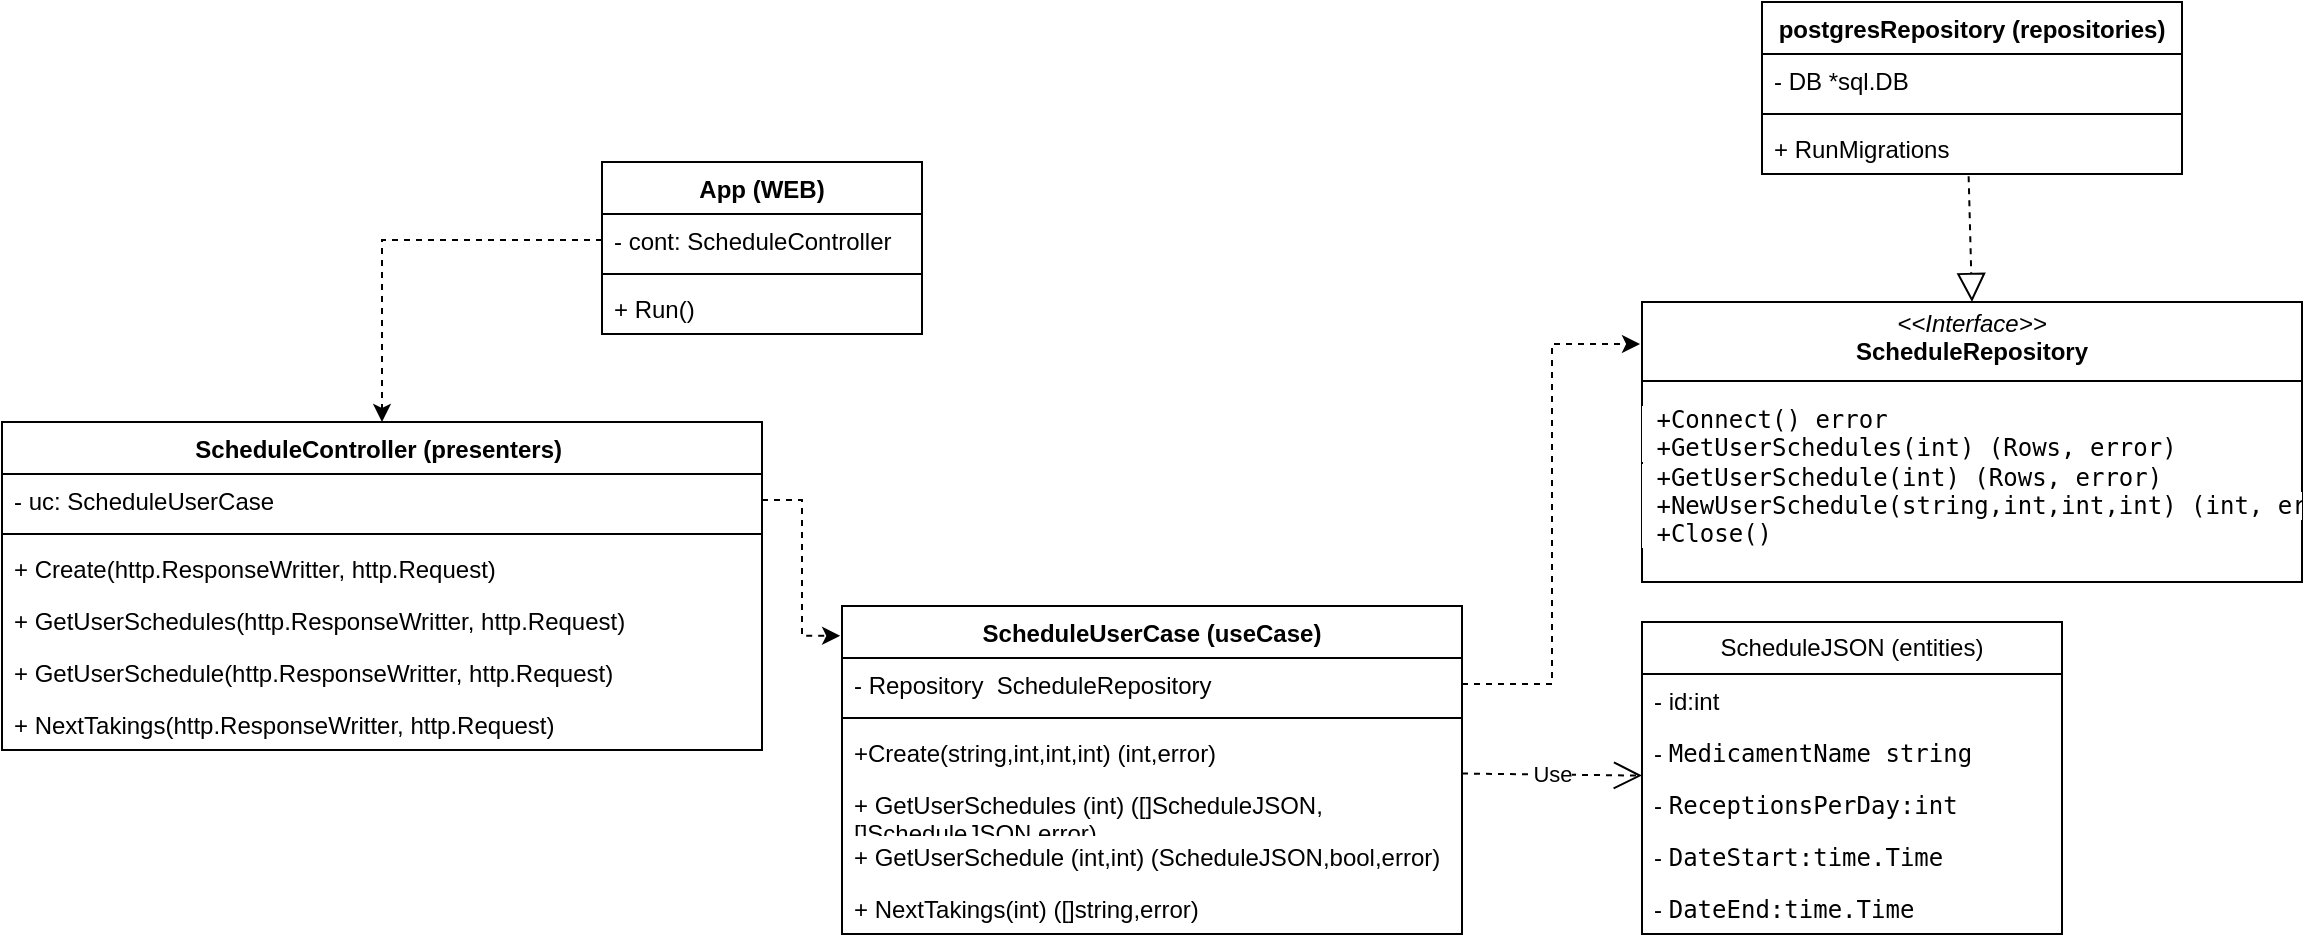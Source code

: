 <mxfile version="26.2.2">
  <diagram id="C5RBs43oDa-KdzZeNtuy" name="Page-1">
    <mxGraphModel dx="2756" dy="1247" grid="1" gridSize="10" guides="1" tooltips="1" connect="1" arrows="1" fold="1" page="1" pageScale="1" pageWidth="827" pageHeight="1169" math="0" shadow="0">
      <root>
        <mxCell id="WIyWlLk6GJQsqaUBKTNV-0" />
        <mxCell id="WIyWlLk6GJQsqaUBKTNV-1" parent="WIyWlLk6GJQsqaUBKTNV-0" />
        <mxCell id="mBVzikVq4SRkZcjjKvhs-25" value="ScheduleJSON (entities)" style="swimlane;fontStyle=0;childLayout=stackLayout;horizontal=1;startSize=26;fillColor=none;horizontalStack=0;resizeParent=1;resizeParentMax=0;resizeLast=0;collapsible=1;marginBottom=0;whiteSpace=wrap;html=1;" parent="WIyWlLk6GJQsqaUBKTNV-1" vertex="1">
          <mxGeometry x="430" y="310" width="210" height="156" as="geometry">
            <mxRectangle x="430" y="310" width="90" height="30" as="alternateBounds" />
          </mxGeometry>
        </mxCell>
        <mxCell id="mBVzikVq4SRkZcjjKvhs-26" value="- id:int" style="text;strokeColor=none;fillColor=none;align=left;verticalAlign=top;spacingLeft=4;spacingRight=4;overflow=hidden;rotatable=0;points=[[0,0.5],[1,0.5]];portConstraint=eastwest;whiteSpace=wrap;html=1;" parent="mBVzikVq4SRkZcjjKvhs-25" vertex="1">
          <mxGeometry y="26" width="210" height="26" as="geometry" />
        </mxCell>
        <mxCell id="mBVzikVq4SRkZcjjKvhs-27" value="-&amp;nbsp;&lt;span&gt;&lt;font&gt;&lt;span style=&quot;font-family: &amp;quot;JetBrains Mono&amp;quot;, monospace;&quot;&gt;MedicamentName   &lt;/span&gt;&lt;span style=&quot;font-family: &amp;quot;JetBrains Mono&amp;quot;, monospace;&quot;&gt;string&lt;/span&gt;&lt;/font&gt;&lt;/span&gt;" style="text;strokeColor=none;fillColor=none;align=left;verticalAlign=top;spacingLeft=4;spacingRight=4;overflow=hidden;rotatable=0;points=[[0,0.5],[1,0.5]];portConstraint=eastwest;whiteSpace=wrap;html=1;" parent="mBVzikVq4SRkZcjjKvhs-25" vertex="1">
          <mxGeometry y="52" width="210" height="26" as="geometry" />
        </mxCell>
        <mxCell id="mBVzikVq4SRkZcjjKvhs-28" value="&lt;span&gt;&lt;font style=&quot;&quot;&gt;&lt;font&gt;&lt;font style=&quot;color: light-dark(rgb(0, 0, 0), rgb(255, 255, 255));&quot;&gt;&lt;font style=&quot;&quot;&gt;-&amp;nbsp;&lt;/font&gt;&lt;span style=&quot;font-family: &amp;quot;JetBrains Mono&amp;quot;, monospace;&quot;&gt;ReceptionsPerDay:&lt;/span&gt;&lt;span style=&quot;font-family: &amp;quot;JetBrains Mono&amp;quot;, monospace;&quot;&gt;&lt;font style=&quot;&quot;&gt;int&lt;/font&gt;&lt;/span&gt;&lt;/font&gt;&lt;/font&gt;&lt;/font&gt;&lt;/span&gt;" style="text;strokeColor=none;fillColor=none;align=left;verticalAlign=top;spacingLeft=4;spacingRight=4;overflow=hidden;rotatable=0;points=[[0,0.5],[1,0.5]];portConstraint=eastwest;whiteSpace=wrap;html=1;" parent="mBVzikVq4SRkZcjjKvhs-25" vertex="1">
          <mxGeometry y="78" width="210" height="26" as="geometry" />
        </mxCell>
        <mxCell id="mBVzikVq4SRkZcjjKvhs-29" value="-&amp;nbsp;&lt;span&gt;&lt;font&gt;&lt;span style=&quot;font-family: &amp;quot;JetBrains Mono&amp;quot;, monospace;&quot;&gt;DateStart:&lt;/span&gt;&lt;span style=&quot;font-family: &amp;quot;JetBrains Mono&amp;quot;, monospace;&quot;&gt;time&lt;/span&gt;&lt;span style=&quot;font-family: &amp;quot;JetBrains Mono&amp;quot;, monospace;&quot;&gt;.&lt;/span&gt;&lt;span style=&quot;font-family: &amp;quot;JetBrains Mono&amp;quot;, monospace;&quot;&gt;Time&lt;/span&gt;&lt;/font&gt;&lt;/span&gt;" style="text;strokeColor=none;fillColor=none;align=left;verticalAlign=top;spacingLeft=4;spacingRight=4;overflow=hidden;rotatable=0;points=[[0,0.5],[1,0.5]];portConstraint=eastwest;whiteSpace=wrap;html=1;" parent="mBVzikVq4SRkZcjjKvhs-25" vertex="1">
          <mxGeometry y="104" width="210" height="26" as="geometry" />
        </mxCell>
        <mxCell id="mBVzikVq4SRkZcjjKvhs-30" value="-&amp;nbsp;&lt;span&gt;&lt;font&gt;&lt;span style=&quot;font-family: &amp;quot;JetBrains Mono&amp;quot;, monospace;&quot;&gt;DateEnd:&lt;/span&gt;&lt;span style=&quot;font-family: &amp;quot;JetBrains Mono&amp;quot;, monospace;&quot;&gt;time&lt;/span&gt;&lt;span style=&quot;font-family: &amp;quot;JetBrains Mono&amp;quot;, monospace;&quot;&gt;.&lt;/span&gt;&lt;span style=&quot;font-family: &amp;quot;JetBrains Mono&amp;quot;, monospace;&quot;&gt;Time&lt;/span&gt;&lt;/font&gt;&lt;/span&gt;" style="text;strokeColor=none;fillColor=none;align=left;verticalAlign=top;spacingLeft=4;spacingRight=4;overflow=hidden;rotatable=0;points=[[0,0.5],[1,0.5]];portConstraint=eastwest;whiteSpace=wrap;html=1;" parent="mBVzikVq4SRkZcjjKvhs-25" vertex="1">
          <mxGeometry y="130" width="210" height="26" as="geometry" />
        </mxCell>
        <mxCell id="mBVzikVq4SRkZcjjKvhs-31" value="&lt;p style=&quot;margin:0px;margin-top:4px;text-align:center;&quot;&gt;&lt;font style=&quot;color: light-dark(rgb(0, 0, 0), rgb(255, 255, 255)); background-color: light-dark(#ffffff, var(--ge-dark-color, #121212));&quot;&gt;&lt;i style=&quot;&quot;&gt;&amp;lt;&amp;lt;Interface&amp;gt;&amp;gt;&lt;/i&gt;&lt;br&gt;&lt;b style=&quot;&quot;&gt;ScheduleRepository&lt;/b&gt;&lt;/font&gt;&lt;/p&gt;&lt;hr Size=&quot;1&quot; style=&quot;border-style:solid;&quot;&gt;&lt;div&gt;&lt;pre style=&quot;font-family: &amp;quot;JetBrains Mono&amp;quot;, monospace;&quot;&gt;&lt;font style=&quot;color: light-dark(rgb(0, 0, 0), rgb(255, 255, 255)); background-color: light-dark(#ffffff, var(--ge-dark-color, #121212));&quot;&gt; +Connect() error&lt;br&gt; +GetUserSchedules(int) (Rows, error)&lt;br&gt; +GetUserSchedule(int) (Rows, error)&lt;br&gt; +NewUserSchedule(string,int,int,int) (int, error)&lt;br&gt; +Close()&lt;/font&gt;&lt;/pre&gt;&lt;/div&gt;" style="verticalAlign=top;align=left;overflow=fill;html=1;whiteSpace=wrap;" parent="WIyWlLk6GJQsqaUBKTNV-1" vertex="1">
          <mxGeometry x="430" y="150" width="330" height="140" as="geometry" />
        </mxCell>
        <mxCell id="mBVzikVq4SRkZcjjKvhs-43" value="ScheduleUserCase (useCase)" style="swimlane;fontStyle=1;align=center;verticalAlign=top;childLayout=stackLayout;horizontal=1;startSize=26;horizontalStack=0;resizeParent=1;resizeParentMax=0;resizeLast=0;collapsible=1;marginBottom=0;whiteSpace=wrap;html=1;" parent="WIyWlLk6GJQsqaUBKTNV-1" vertex="1">
          <mxGeometry x="30" y="302" width="310" height="164" as="geometry">
            <mxRectangle x="30" y="310" width="140" height="30" as="alternateBounds" />
          </mxGeometry>
        </mxCell>
        <mxCell id="mBVzikVq4SRkZcjjKvhs-44" value="- Repository&amp;nbsp; ScheduleRepository" style="text;strokeColor=none;fillColor=none;align=left;verticalAlign=top;spacingLeft=4;spacingRight=4;overflow=hidden;rotatable=0;points=[[0,0.5],[1,0.5]];portConstraint=eastwest;whiteSpace=wrap;html=1;" parent="mBVzikVq4SRkZcjjKvhs-43" vertex="1">
          <mxGeometry y="26" width="310" height="26" as="geometry" />
        </mxCell>
        <mxCell id="mBVzikVq4SRkZcjjKvhs-45" value="" style="line;strokeWidth=1;fillColor=none;align=left;verticalAlign=middle;spacingTop=-1;spacingLeft=3;spacingRight=3;rotatable=0;labelPosition=right;points=[];portConstraint=eastwest;strokeColor=inherit;" parent="mBVzikVq4SRkZcjjKvhs-43" vertex="1">
          <mxGeometry y="52" width="310" height="8" as="geometry" />
        </mxCell>
        <mxCell id="mBVzikVq4SRkZcjjKvhs-48" value="+Create(string,int,int,int) (int,error)" style="text;strokeColor=none;fillColor=none;align=left;verticalAlign=top;spacingLeft=4;spacingRight=4;overflow=hidden;rotatable=0;points=[[0,0.5],[1,0.5]];portConstraint=eastwest;whiteSpace=wrap;html=1;" parent="mBVzikVq4SRkZcjjKvhs-43" vertex="1">
          <mxGeometry y="60" width="310" height="26" as="geometry" />
        </mxCell>
        <mxCell id="mBVzikVq4SRkZcjjKvhs-49" value="+ GetUserSchedules (int) ([]ScheduleJSON,[]ScheduleJSON,error)" style="text;strokeColor=none;fillColor=none;align=left;verticalAlign=top;spacingLeft=4;spacingRight=4;overflow=hidden;rotatable=0;points=[[0,0.5],[1,0.5]];portConstraint=eastwest;whiteSpace=wrap;html=1;" parent="mBVzikVq4SRkZcjjKvhs-43" vertex="1">
          <mxGeometry y="86" width="310" height="26" as="geometry" />
        </mxCell>
        <mxCell id="mBVzikVq4SRkZcjjKvhs-50" style="edgeStyle=orthogonalEdgeStyle;rounded=0;orthogonalLoop=1;jettySize=auto;html=1;exitX=1;exitY=0.5;exitDx=0;exitDy=0;" parent="mBVzikVq4SRkZcjjKvhs-43" source="mBVzikVq4SRkZcjjKvhs-44" target="mBVzikVq4SRkZcjjKvhs-44" edge="1">
          <mxGeometry relative="1" as="geometry" />
        </mxCell>
        <mxCell id="mBVzikVq4SRkZcjjKvhs-53" value="+ GetUserSchedule (int,int) (ScheduleJSON,bool,error)" style="text;strokeColor=none;fillColor=none;align=left;verticalAlign=top;spacingLeft=4;spacingRight=4;overflow=hidden;rotatable=0;points=[[0,0.5],[1,0.5]];portConstraint=eastwest;whiteSpace=wrap;html=1;" parent="mBVzikVq4SRkZcjjKvhs-43" vertex="1">
          <mxGeometry y="112" width="310" height="26" as="geometry" />
        </mxCell>
        <mxCell id="mBVzikVq4SRkZcjjKvhs-60" value="+ NextTakings(int) ([]string,error)" style="text;strokeColor=none;fillColor=none;align=left;verticalAlign=top;spacingLeft=4;spacingRight=4;overflow=hidden;rotatable=0;points=[[0,0.5],[1,0.5]];portConstraint=eastwest;whiteSpace=wrap;html=1;" parent="mBVzikVq4SRkZcjjKvhs-43" vertex="1">
          <mxGeometry y="138" width="310" height="26" as="geometry" />
        </mxCell>
        <mxCell id="mBVzikVq4SRkZcjjKvhs-47" style="edgeStyle=orthogonalEdgeStyle;rounded=0;orthogonalLoop=1;jettySize=auto;html=1;entryX=-0.003;entryY=0.15;entryDx=0;entryDy=0;entryPerimeter=0;dashed=1;" parent="WIyWlLk6GJQsqaUBKTNV-1" source="mBVzikVq4SRkZcjjKvhs-44" target="mBVzikVq4SRkZcjjKvhs-31" edge="1">
          <mxGeometry relative="1" as="geometry" />
        </mxCell>
        <mxCell id="mBVzikVq4SRkZcjjKvhs-59" value="Use" style="endArrow=open;endSize=12;dashed=1;html=1;rounded=0;" parent="WIyWlLk6GJQsqaUBKTNV-1" source="mBVzikVq4SRkZcjjKvhs-43" target="mBVzikVq4SRkZcjjKvhs-25" edge="1">
          <mxGeometry width="160" relative="1" as="geometry">
            <mxPoint x="340" y="320" as="sourcePoint" />
            <mxPoint x="430" y="320" as="targetPoint" />
          </mxGeometry>
        </mxCell>
        <mxCell id="mBVzikVq4SRkZcjjKvhs-61" value="postgresRepository (repositories)" style="swimlane;fontStyle=1;align=center;verticalAlign=top;childLayout=stackLayout;horizontal=1;startSize=26;horizontalStack=0;resizeParent=1;resizeParentMax=0;resizeLast=0;collapsible=1;marginBottom=0;whiteSpace=wrap;html=1;" parent="WIyWlLk6GJQsqaUBKTNV-1" vertex="1">
          <mxGeometry x="490" width="210" height="86" as="geometry" />
        </mxCell>
        <mxCell id="mBVzikVq4SRkZcjjKvhs-62" value="- DB *sql.DB" style="text;strokeColor=none;fillColor=none;align=left;verticalAlign=top;spacingLeft=4;spacingRight=4;overflow=hidden;rotatable=0;points=[[0,0.5],[1,0.5]];portConstraint=eastwest;whiteSpace=wrap;html=1;" parent="mBVzikVq4SRkZcjjKvhs-61" vertex="1">
          <mxGeometry y="26" width="210" height="26" as="geometry" />
        </mxCell>
        <mxCell id="mBVzikVq4SRkZcjjKvhs-63" value="" style="line;strokeWidth=1;fillColor=none;align=left;verticalAlign=middle;spacingTop=-1;spacingLeft=3;spacingRight=3;rotatable=0;labelPosition=right;points=[];portConstraint=eastwest;strokeColor=inherit;" parent="mBVzikVq4SRkZcjjKvhs-61" vertex="1">
          <mxGeometry y="52" width="210" height="8" as="geometry" />
        </mxCell>
        <mxCell id="mBVzikVq4SRkZcjjKvhs-64" value="+ RunMigrations" style="text;strokeColor=none;fillColor=none;align=left;verticalAlign=top;spacingLeft=4;spacingRight=4;overflow=hidden;rotatable=0;points=[[0,0.5],[1,0.5]];portConstraint=eastwest;whiteSpace=wrap;html=1;" parent="mBVzikVq4SRkZcjjKvhs-61" vertex="1">
          <mxGeometry y="60" width="210" height="26" as="geometry" />
        </mxCell>
        <mxCell id="mBVzikVq4SRkZcjjKvhs-65" value="" style="endArrow=block;dashed=1;endFill=0;endSize=12;html=1;rounded=0;exitX=0.492;exitY=1.044;exitDx=0;exitDy=0;exitPerimeter=0;entryX=0.5;entryY=0;entryDx=0;entryDy=0;" parent="WIyWlLk6GJQsqaUBKTNV-1" source="mBVzikVq4SRkZcjjKvhs-64" target="mBVzikVq4SRkZcjjKvhs-31" edge="1">
          <mxGeometry width="160" relative="1" as="geometry">
            <mxPoint x="490" y="40" as="sourcePoint" />
            <mxPoint x="650" y="40" as="targetPoint" />
          </mxGeometry>
        </mxCell>
        <mxCell id="mBVzikVq4SRkZcjjKvhs-66" value="ScheduleController (presenters)&amp;nbsp;" style="swimlane;fontStyle=1;align=center;verticalAlign=top;childLayout=stackLayout;horizontal=1;startSize=26;horizontalStack=0;resizeParent=1;resizeParentMax=0;resizeLast=0;collapsible=1;marginBottom=0;whiteSpace=wrap;html=1;" parent="WIyWlLk6GJQsqaUBKTNV-1" vertex="1">
          <mxGeometry x="-390" y="210" width="380" height="164" as="geometry" />
        </mxCell>
        <mxCell id="mBVzikVq4SRkZcjjKvhs-67" value="- uc: ScheduleUserCase" style="text;strokeColor=none;fillColor=none;align=left;verticalAlign=top;spacingLeft=4;spacingRight=4;overflow=hidden;rotatable=0;points=[[0,0.5],[1,0.5]];portConstraint=eastwest;whiteSpace=wrap;html=1;" parent="mBVzikVq4SRkZcjjKvhs-66" vertex="1">
          <mxGeometry y="26" width="380" height="26" as="geometry" />
        </mxCell>
        <mxCell id="mBVzikVq4SRkZcjjKvhs-68" value="" style="line;strokeWidth=1;fillColor=none;align=left;verticalAlign=middle;spacingTop=-1;spacingLeft=3;spacingRight=3;rotatable=0;labelPosition=right;points=[];portConstraint=eastwest;strokeColor=inherit;" parent="mBVzikVq4SRkZcjjKvhs-66" vertex="1">
          <mxGeometry y="52" width="380" height="8" as="geometry" />
        </mxCell>
        <mxCell id="mBVzikVq4SRkZcjjKvhs-69" value="+ Create(http.ResponseWritter, http.Request)" style="text;strokeColor=none;fillColor=none;align=left;verticalAlign=top;spacingLeft=4;spacingRight=4;overflow=hidden;rotatable=0;points=[[0,0.5],[1,0.5]];portConstraint=eastwest;whiteSpace=wrap;html=1;" parent="mBVzikVq4SRkZcjjKvhs-66" vertex="1">
          <mxGeometry y="60" width="380" height="26" as="geometry" />
        </mxCell>
        <mxCell id="mBVzikVq4SRkZcjjKvhs-71" value="&lt;font&gt;+&amp;nbsp;&lt;font style=&quot;&quot; face=&quot;Helvetica&quot;&gt;GetUserSchedules&lt;/font&gt;&lt;span style=&quot;background-color: transparent;&quot;&gt;(http.ResponseWritter, http.Request)&lt;/span&gt;&lt;/font&gt;" style="text;strokeColor=none;fillColor=none;align=left;verticalAlign=top;spacingLeft=4;spacingRight=4;overflow=hidden;rotatable=0;points=[[0,0.5],[1,0.5]];portConstraint=eastwest;whiteSpace=wrap;html=1;" parent="mBVzikVq4SRkZcjjKvhs-66" vertex="1">
          <mxGeometry y="86" width="380" height="26" as="geometry" />
        </mxCell>
        <mxCell id="mBVzikVq4SRkZcjjKvhs-73" value="&lt;font style=&quot;color: rgb(0, 0, 0);&quot;&gt;+&amp;nbsp;&lt;font style=&quot;&quot; face=&quot;Helvetica&quot;&gt;GetUserSchedule&lt;/font&gt;&lt;span style=&quot;background-color: transparent;&quot;&gt;(http.ResponseWritter, http.Request)&lt;/span&gt;&lt;/font&gt;" style="text;strokeColor=none;fillColor=none;align=left;verticalAlign=top;spacingLeft=4;spacingRight=4;overflow=hidden;rotatable=0;points=[[0,0.5],[1,0.5]];portConstraint=eastwest;whiteSpace=wrap;html=1;" parent="mBVzikVq4SRkZcjjKvhs-66" vertex="1">
          <mxGeometry y="112" width="380" height="26" as="geometry" />
        </mxCell>
        <mxCell id="mBVzikVq4SRkZcjjKvhs-74" value="+ NextTakings&lt;span style=&quot;background-color: transparent; color: light-dark(rgb(0, 0, 0), rgb(255, 255, 255));&quot;&gt;(http.ResponseWritter, http.Request)&lt;/span&gt;" style="text;strokeColor=none;fillColor=none;align=left;verticalAlign=top;spacingLeft=4;spacingRight=4;overflow=hidden;rotatable=0;points=[[0,0.5],[1,0.5]];portConstraint=eastwest;whiteSpace=wrap;html=1;" parent="mBVzikVq4SRkZcjjKvhs-66" vertex="1">
          <mxGeometry y="138" width="380" height="26" as="geometry" />
        </mxCell>
        <mxCell id="mBVzikVq4SRkZcjjKvhs-70" style="edgeStyle=orthogonalEdgeStyle;rounded=0;orthogonalLoop=1;jettySize=auto;html=1;entryX=-0.003;entryY=0.091;entryDx=0;entryDy=0;entryPerimeter=0;dashed=1;" parent="WIyWlLk6GJQsqaUBKTNV-1" source="mBVzikVq4SRkZcjjKvhs-67" target="mBVzikVq4SRkZcjjKvhs-43" edge="1">
          <mxGeometry relative="1" as="geometry" />
        </mxCell>
        <mxCell id="mBVzikVq4SRkZcjjKvhs-75" value="App (WEB)" style="swimlane;fontStyle=1;align=center;verticalAlign=top;childLayout=stackLayout;horizontal=1;startSize=26;horizontalStack=0;resizeParent=1;resizeParentMax=0;resizeLast=0;collapsible=1;marginBottom=0;whiteSpace=wrap;html=1;" parent="WIyWlLk6GJQsqaUBKTNV-1" vertex="1">
          <mxGeometry x="-90" y="80" width="160" height="86" as="geometry" />
        </mxCell>
        <mxCell id="mBVzikVq4SRkZcjjKvhs-76" value="- cont: ScheduleController" style="text;strokeColor=none;fillColor=none;align=left;verticalAlign=top;spacingLeft=4;spacingRight=4;overflow=hidden;rotatable=0;points=[[0,0.5],[1,0.5]];portConstraint=eastwest;whiteSpace=wrap;html=1;" parent="mBVzikVq4SRkZcjjKvhs-75" vertex="1">
          <mxGeometry y="26" width="160" height="26" as="geometry" />
        </mxCell>
        <mxCell id="mBVzikVq4SRkZcjjKvhs-77" value="" style="line;strokeWidth=1;fillColor=none;align=left;verticalAlign=middle;spacingTop=-1;spacingLeft=3;spacingRight=3;rotatable=0;labelPosition=right;points=[];portConstraint=eastwest;strokeColor=inherit;" parent="mBVzikVq4SRkZcjjKvhs-75" vertex="1">
          <mxGeometry y="52" width="160" height="8" as="geometry" />
        </mxCell>
        <mxCell id="mBVzikVq4SRkZcjjKvhs-78" value="+ Run()" style="text;strokeColor=none;fillColor=none;align=left;verticalAlign=top;spacingLeft=4;spacingRight=4;overflow=hidden;rotatable=0;points=[[0,0.5],[1,0.5]];portConstraint=eastwest;whiteSpace=wrap;html=1;" parent="mBVzikVq4SRkZcjjKvhs-75" vertex="1">
          <mxGeometry y="60" width="160" height="26" as="geometry" />
        </mxCell>
        <mxCell id="mBVzikVq4SRkZcjjKvhs-87" style="edgeStyle=orthogonalEdgeStyle;rounded=0;orthogonalLoop=1;jettySize=auto;html=1;entryX=0.5;entryY=0;entryDx=0;entryDy=0;dashed=1;" parent="WIyWlLk6GJQsqaUBKTNV-1" source="mBVzikVq4SRkZcjjKvhs-76" target="mBVzikVq4SRkZcjjKvhs-66" edge="1">
          <mxGeometry relative="1" as="geometry" />
        </mxCell>
      </root>
    </mxGraphModel>
  </diagram>
</mxfile>

